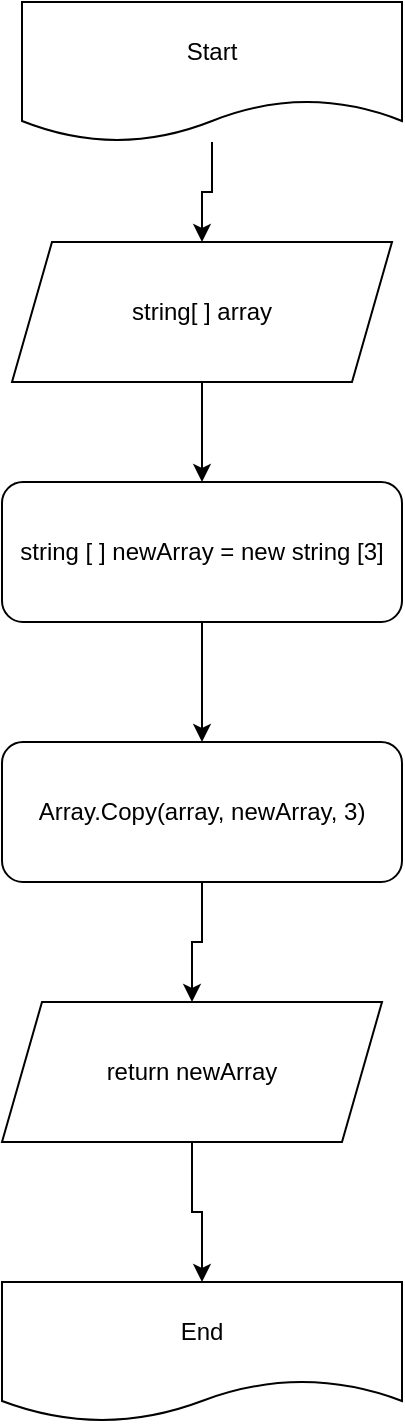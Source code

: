 <mxfile version="23.1.7" type="github">
  <diagram id="C5RBs43oDa-KdzZeNtuy" name="Page-1">
    <mxGraphModel dx="894" dy="1672" grid="1" gridSize="10" guides="1" tooltips="1" connect="1" arrows="1" fold="1" page="1" pageScale="1" pageWidth="827" pageHeight="1169" math="0" shadow="0">
      <root>
        <mxCell id="WIyWlLk6GJQsqaUBKTNV-0" />
        <mxCell id="WIyWlLk6GJQsqaUBKTNV-1" parent="WIyWlLk6GJQsqaUBKTNV-0" />
        <mxCell id="nezEf8ZfyRDolDAz13G9-8" value="" style="edgeStyle=orthogonalEdgeStyle;rounded=0;orthogonalLoop=1;jettySize=auto;html=1;" edge="1" parent="WIyWlLk6GJQsqaUBKTNV-1" source="WIyWlLk6GJQsqaUBKTNV-7" target="nezEf8ZfyRDolDAz13G9-2">
          <mxGeometry relative="1" as="geometry" />
        </mxCell>
        <mxCell id="WIyWlLk6GJQsqaUBKTNV-7" value="string [ ] newArray = new string [3]" style="rounded=1;whiteSpace=wrap;html=1;fontSize=12;glass=0;strokeWidth=1;shadow=0;" parent="WIyWlLk6GJQsqaUBKTNV-1" vertex="1">
          <mxGeometry x="300" y="130" width="200" height="70" as="geometry" />
        </mxCell>
        <mxCell id="nezEf8ZfyRDolDAz13G9-7" value="" style="edgeStyle=orthogonalEdgeStyle;rounded=0;orthogonalLoop=1;jettySize=auto;html=1;" edge="1" parent="WIyWlLk6GJQsqaUBKTNV-1" source="nezEf8ZfyRDolDAz13G9-0" target="nezEf8ZfyRDolDAz13G9-1">
          <mxGeometry relative="1" as="geometry" />
        </mxCell>
        <mxCell id="nezEf8ZfyRDolDAz13G9-0" value="Start" style="shape=document;whiteSpace=wrap;html=1;boundedLbl=1;" vertex="1" parent="WIyWlLk6GJQsqaUBKTNV-1">
          <mxGeometry x="310" y="-110" width="190" height="70" as="geometry" />
        </mxCell>
        <mxCell id="nezEf8ZfyRDolDAz13G9-6" value="" style="edgeStyle=orthogonalEdgeStyle;rounded=0;orthogonalLoop=1;jettySize=auto;html=1;" edge="1" parent="WIyWlLk6GJQsqaUBKTNV-1" source="nezEf8ZfyRDolDAz13G9-1" target="WIyWlLk6GJQsqaUBKTNV-7">
          <mxGeometry relative="1" as="geometry" />
        </mxCell>
        <mxCell id="nezEf8ZfyRDolDAz13G9-1" value="string[ ] array" style="shape=parallelogram;perimeter=parallelogramPerimeter;whiteSpace=wrap;html=1;fixedSize=1;" vertex="1" parent="WIyWlLk6GJQsqaUBKTNV-1">
          <mxGeometry x="305" y="10" width="190" height="70" as="geometry" />
        </mxCell>
        <mxCell id="nezEf8ZfyRDolDAz13G9-9" value="" style="edgeStyle=orthogonalEdgeStyle;rounded=0;orthogonalLoop=1;jettySize=auto;html=1;" edge="1" parent="WIyWlLk6GJQsqaUBKTNV-1" source="nezEf8ZfyRDolDAz13G9-2" target="nezEf8ZfyRDolDAz13G9-4">
          <mxGeometry relative="1" as="geometry" />
        </mxCell>
        <mxCell id="nezEf8ZfyRDolDAz13G9-2" value="Array.Copy(array, newArray, 3)" style="rounded=1;whiteSpace=wrap;html=1;fontSize=12;glass=0;strokeWidth=1;shadow=0;" vertex="1" parent="WIyWlLk6GJQsqaUBKTNV-1">
          <mxGeometry x="300" y="260" width="200" height="70" as="geometry" />
        </mxCell>
        <mxCell id="nezEf8ZfyRDolDAz13G9-3" value="End" style="shape=document;whiteSpace=wrap;html=1;boundedLbl=1;" vertex="1" parent="WIyWlLk6GJQsqaUBKTNV-1">
          <mxGeometry x="300" y="530" width="200" height="70" as="geometry" />
        </mxCell>
        <mxCell id="nezEf8ZfyRDolDAz13G9-10" value="" style="edgeStyle=orthogonalEdgeStyle;rounded=0;orthogonalLoop=1;jettySize=auto;html=1;" edge="1" parent="WIyWlLk6GJQsqaUBKTNV-1" source="nezEf8ZfyRDolDAz13G9-4" target="nezEf8ZfyRDolDAz13G9-3">
          <mxGeometry relative="1" as="geometry" />
        </mxCell>
        <mxCell id="nezEf8ZfyRDolDAz13G9-4" value="return newArray" style="shape=parallelogram;perimeter=parallelogramPerimeter;whiteSpace=wrap;html=1;fixedSize=1;" vertex="1" parent="WIyWlLk6GJQsqaUBKTNV-1">
          <mxGeometry x="300" y="390" width="190" height="70" as="geometry" />
        </mxCell>
      </root>
    </mxGraphModel>
  </diagram>
</mxfile>

